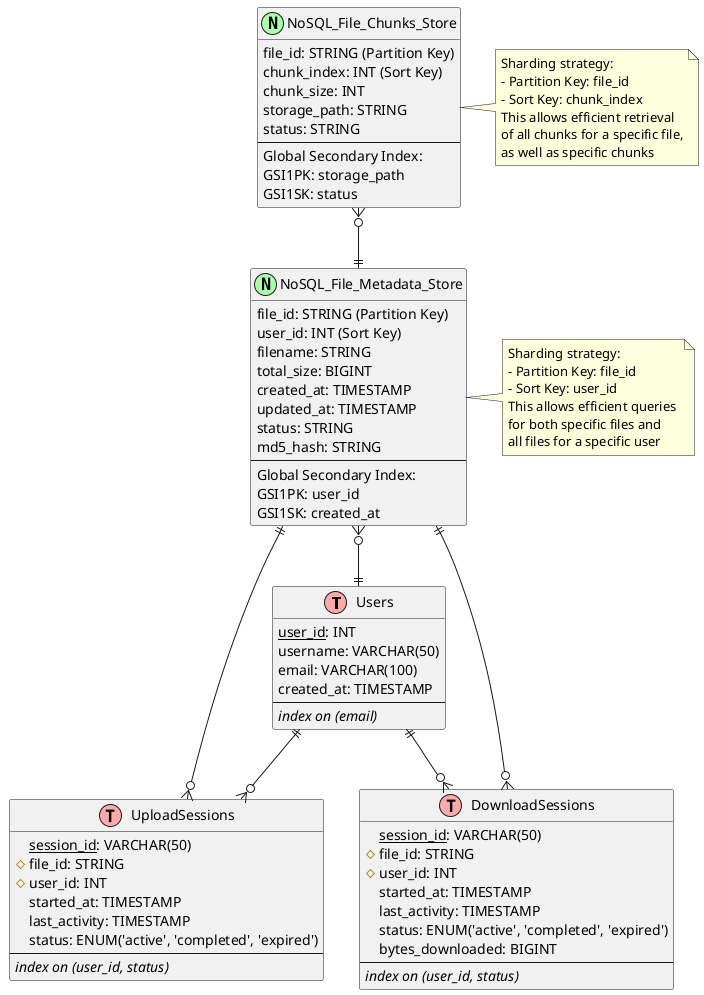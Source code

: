 @startuml
!define table(x) class x << (T,#FFAAAA) >>
!define nosql(x) class x << (N,#AAFFAA) >>
!define primary_key(x) <u>x</u>
!define foreign_key(x) #x
' Relational Database Tables
table(Users) {
  primary_key(user_id): INT
  username: VARCHAR(50)
  email: VARCHAR(100)
  created_at: TIMESTAMP
  --
  <i>index on (email)</i>
}
table(UploadSessions) {
  primary_key(session_id): VARCHAR(50)
  foreign_key(file_id): STRING
  foreign_key(user_id): INT
  started_at: TIMESTAMP
  last_activity: TIMESTAMP
  status: ENUM('active', 'completed', 'expired')
  --
  <i>index on (user_id, status)</i>
}
table(DownloadSessions) {
  primary_key(session_id): VARCHAR(50)
  foreign_key(file_id): STRING
  foreign_key(user_id): INT
  started_at: TIMESTAMP
  last_activity: TIMESTAMP
  status: ENUM('active', 'completed', 'expired')
  bytes_downloaded: BIGINT
  --
  <i>index on (user_id, status)</i>
}
' NoSQL Stores
nosql(NoSQL_File_Metadata_Store) {
  file_id: STRING (Partition Key)
  user_id: INT (Sort Key)
  filename: STRING
  total_size: BIGINT
  created_at: TIMESTAMP
  updated_at: TIMESTAMP
  status: STRING
  md5_hash: STRING
  --
  Global Secondary Index:
  GSI1PK: user_id
  GSI1SK: created_at
}
nosql(NoSQL_File_Chunks_Store) {
  file_id: STRING (Partition Key)
  chunk_index: INT (Sort Key)
  chunk_size: INT
  storage_path: STRING
  status: STRING
  --
  Global Secondary Index:
  GSI1PK: storage_path
  GSI1SK: status
}
Users ||--o{ UploadSessions
Users ||--o{ DownloadSessions
NoSQL_File_Metadata_Store }o--|| Users
NoSQL_File_Chunks_Store }o--|| NoSQL_File_Metadata_Store
UploadSessions }o--|| NoSQL_File_Metadata_Store
DownloadSessions }o--|| NoSQL_File_Metadata_Store
note right of NoSQL_File_Metadata_Store
  Sharding strategy:
  - Partition Key: file_id
  - Sort Key: user_id
  This allows efficient queries 
  for both specific files and 
  all files for a specific user
end note
note right of NoSQL_File_Chunks_Store
  Sharding strategy:
  - Partition Key: file_id
  - Sort Key: chunk_index
  This allows efficient retrieval
  of all chunks for a specific file,
  as well as specific chunks
end note
@enduml

